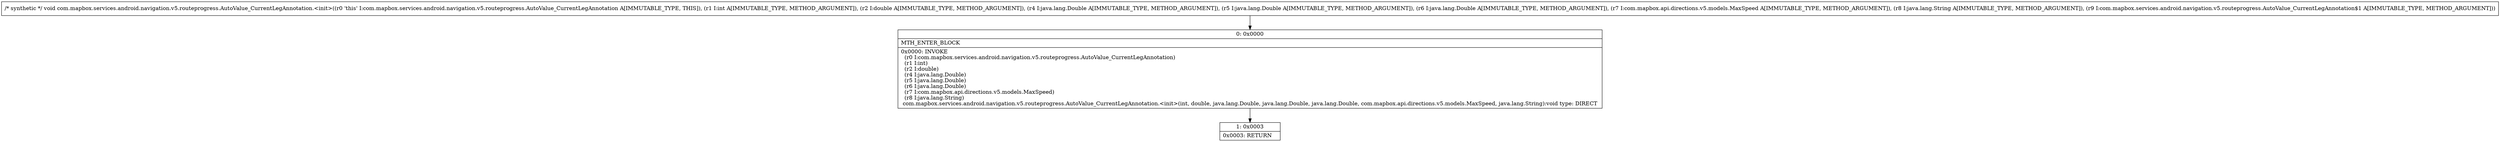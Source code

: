 digraph "CFG forcom.mapbox.services.android.navigation.v5.routeprogress.AutoValue_CurrentLegAnnotation.\<init\>(IDLjava\/lang\/Double;Ljava\/lang\/Double;Ljava\/lang\/Double;Lcom\/mapbox\/api\/directions\/v5\/models\/MaxSpeed;Ljava\/lang\/String;Lcom\/mapbox\/services\/android\/navigation\/v5\/routeprogress\/AutoValue_CurrentLegAnnotation$1;)V" {
Node_0 [shape=record,label="{0\:\ 0x0000|MTH_ENTER_BLOCK\l|0x0000: INVOKE  \l  (r0 I:com.mapbox.services.android.navigation.v5.routeprogress.AutoValue_CurrentLegAnnotation)\l  (r1 I:int)\l  (r2 I:double)\l  (r4 I:java.lang.Double)\l  (r5 I:java.lang.Double)\l  (r6 I:java.lang.Double)\l  (r7 I:com.mapbox.api.directions.v5.models.MaxSpeed)\l  (r8 I:java.lang.String)\l com.mapbox.services.android.navigation.v5.routeprogress.AutoValue_CurrentLegAnnotation.\<init\>(int, double, java.lang.Double, java.lang.Double, java.lang.Double, com.mapbox.api.directions.v5.models.MaxSpeed, java.lang.String):void type: DIRECT \l}"];
Node_1 [shape=record,label="{1\:\ 0x0003|0x0003: RETURN   \l}"];
MethodNode[shape=record,label="{\/* synthetic *\/ void com.mapbox.services.android.navigation.v5.routeprogress.AutoValue_CurrentLegAnnotation.\<init\>((r0 'this' I:com.mapbox.services.android.navigation.v5.routeprogress.AutoValue_CurrentLegAnnotation A[IMMUTABLE_TYPE, THIS]), (r1 I:int A[IMMUTABLE_TYPE, METHOD_ARGUMENT]), (r2 I:double A[IMMUTABLE_TYPE, METHOD_ARGUMENT]), (r4 I:java.lang.Double A[IMMUTABLE_TYPE, METHOD_ARGUMENT]), (r5 I:java.lang.Double A[IMMUTABLE_TYPE, METHOD_ARGUMENT]), (r6 I:java.lang.Double A[IMMUTABLE_TYPE, METHOD_ARGUMENT]), (r7 I:com.mapbox.api.directions.v5.models.MaxSpeed A[IMMUTABLE_TYPE, METHOD_ARGUMENT]), (r8 I:java.lang.String A[IMMUTABLE_TYPE, METHOD_ARGUMENT]), (r9 I:com.mapbox.services.android.navigation.v5.routeprogress.AutoValue_CurrentLegAnnotation$1 A[IMMUTABLE_TYPE, METHOD_ARGUMENT])) }"];
MethodNode -> Node_0;
Node_0 -> Node_1;
}

